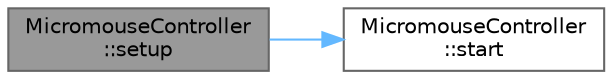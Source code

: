 digraph "MicromouseController::setup"
{
 // LATEX_PDF_SIZE
  bgcolor="transparent";
  edge [fontname=Helvetica,fontsize=10,labelfontname=Helvetica,labelfontsize=10];
  node [fontname=Helvetica,fontsize=10,shape=box,height=0.2,width=0.4];
  rankdir="LR";
  Node1 [id="Node000001",label="MicromouseController\l::setup",height=0.2,width=0.4,color="gray40", fillcolor="grey60", style="filled", fontcolor="black",tooltip=" "];
  Node1 -> Node2 [id="edge1_Node000001_Node000002",color="steelblue1",style="solid",tooltip=" "];
  Node2 [id="Node000002",label="MicromouseController\l::start",height=0.2,width=0.4,color="grey40", fillcolor="white", style="filled",URL="$class_micromouse_controller.html#a8db734e237838736915c673aff6ff238",tooltip=" "];
}
